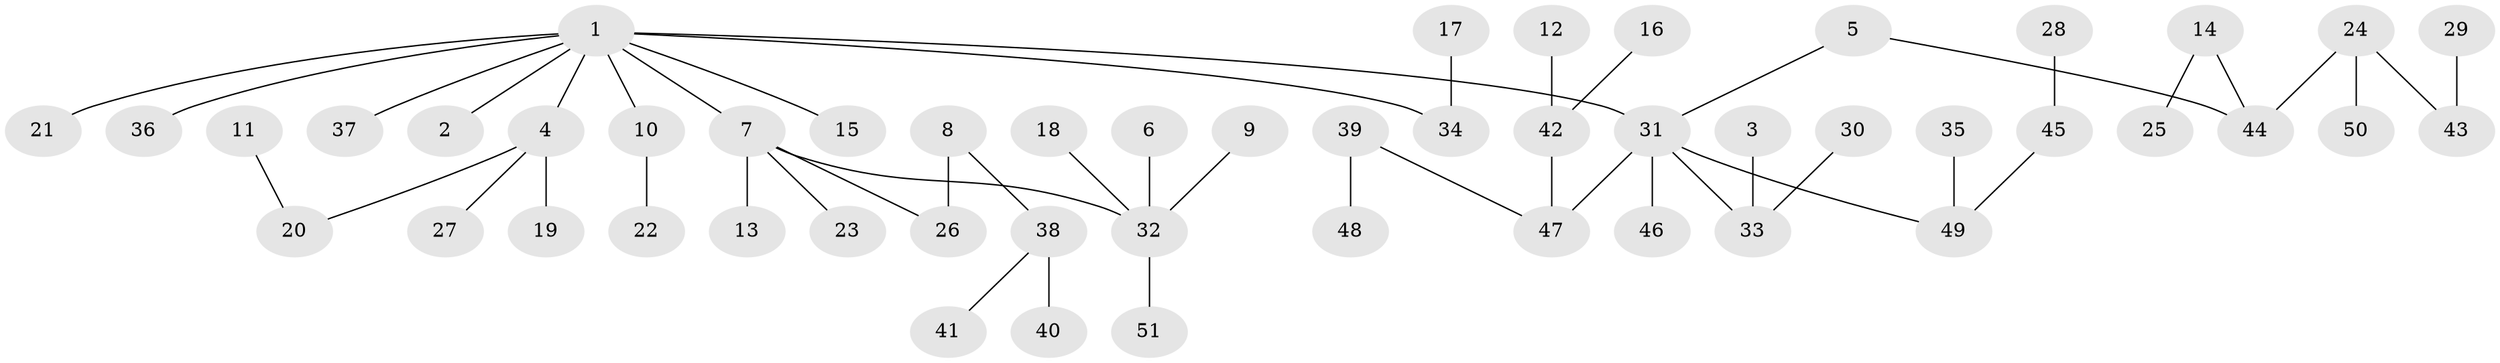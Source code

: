 // original degree distribution, {4: 0.09803921568627451, 8: 0.00980392156862745, 6: 0.00980392156862745, 5: 0.0392156862745098, 2: 0.19607843137254902, 3: 0.10784313725490197, 1: 0.5392156862745098}
// Generated by graph-tools (version 1.1) at 2025/26/03/09/25 03:26:28]
// undirected, 51 vertices, 50 edges
graph export_dot {
graph [start="1"]
  node [color=gray90,style=filled];
  1;
  2;
  3;
  4;
  5;
  6;
  7;
  8;
  9;
  10;
  11;
  12;
  13;
  14;
  15;
  16;
  17;
  18;
  19;
  20;
  21;
  22;
  23;
  24;
  25;
  26;
  27;
  28;
  29;
  30;
  31;
  32;
  33;
  34;
  35;
  36;
  37;
  38;
  39;
  40;
  41;
  42;
  43;
  44;
  45;
  46;
  47;
  48;
  49;
  50;
  51;
  1 -- 2 [weight=1.0];
  1 -- 4 [weight=1.0];
  1 -- 7 [weight=1.0];
  1 -- 10 [weight=1.0];
  1 -- 15 [weight=1.0];
  1 -- 21 [weight=1.0];
  1 -- 31 [weight=1.0];
  1 -- 34 [weight=1.0];
  1 -- 36 [weight=1.0];
  1 -- 37 [weight=1.0];
  3 -- 33 [weight=1.0];
  4 -- 19 [weight=1.0];
  4 -- 20 [weight=1.0];
  4 -- 27 [weight=1.0];
  5 -- 31 [weight=1.0];
  5 -- 44 [weight=1.0];
  6 -- 32 [weight=1.0];
  7 -- 13 [weight=1.0];
  7 -- 23 [weight=1.0];
  7 -- 26 [weight=1.0];
  7 -- 32 [weight=1.0];
  8 -- 26 [weight=1.0];
  8 -- 38 [weight=1.0];
  9 -- 32 [weight=1.0];
  10 -- 22 [weight=1.0];
  11 -- 20 [weight=1.0];
  12 -- 42 [weight=1.0];
  14 -- 25 [weight=1.0];
  14 -- 44 [weight=1.0];
  16 -- 42 [weight=1.0];
  17 -- 34 [weight=1.0];
  18 -- 32 [weight=1.0];
  24 -- 43 [weight=1.0];
  24 -- 44 [weight=1.0];
  24 -- 50 [weight=1.0];
  28 -- 45 [weight=1.0];
  29 -- 43 [weight=1.0];
  30 -- 33 [weight=1.0];
  31 -- 33 [weight=1.0];
  31 -- 46 [weight=1.0];
  31 -- 47 [weight=1.0];
  31 -- 49 [weight=1.0];
  32 -- 51 [weight=1.0];
  35 -- 49 [weight=1.0];
  38 -- 40 [weight=1.0];
  38 -- 41 [weight=1.0];
  39 -- 47 [weight=1.0];
  39 -- 48 [weight=1.0];
  42 -- 47 [weight=1.0];
  45 -- 49 [weight=1.0];
}

